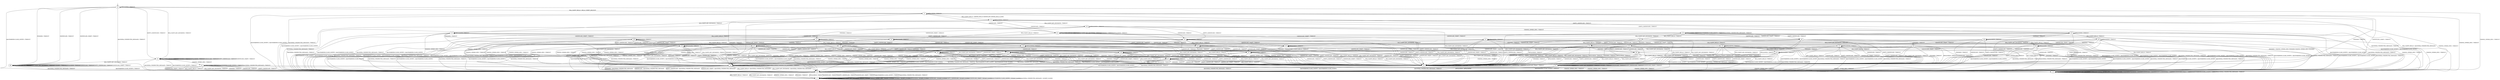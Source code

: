 digraph h14 {
s0 [label="s0"];
s1 [label="s1"];
s2 [label="s2"];
s6 [label="s6"];
s10 [label="s10"];
s38 [label="s38"];
s3 [label="s3"];
s4 [label="s4"];
s7 [label="s7"];
s8 [label="s8"];
s9 [label="s9"];
s11 [label="s11"];
s13 [label="s13"];
s5 [label="s5"];
s12 [label="s12"];
s14 [label="s14"];
s15 [label="s15"];
s18 [label="s18"];
s20 [label="s20"];
s22 [label="s22"];
s26 [label="s26"];
s28 [label="s28"];
s16 [label="s16"];
s19 [label="s19"];
s21 [label="s21"];
s23 [label="s23"];
s24 [label="s24"];
s27 [label="s27"];
s29 [label="s29"];
s30 [label="s30"];
s32 [label="s32"];
s34 [label="s34"];
s17 [label="s17"];
s25 [label="s25"];
s31 [label="s31"];
s33 [label="s33"];
s35 [label="s35"];
s36 [label="s36"];
s39 [label="s39"];
s40 [label="s40"];
s37 [label="s37"];
s41 [label="s41"];
s42 [label="s42"];
s43 [label="s43"];
s44 [label="s44"];
s0 -> s1 [label="RSA_CLIENT_HELLO / HELLO_VERIFY_REQUEST"];
s0 -> s2 [label="RSA_CLIENT_KEY_EXCHANGE / TIMEOUT"];
s0 -> s10 [label="CHANGE_CIPHER_SPEC / TIMEOUT"];
s0 -> s38 [label="FINISHED / TIMEOUT"];
s0 -> s0 [label="APPLICATION / TIMEOUT"];
s0 -> s38 [label="CERTIFICATE / TIMEOUT"];
s0 -> s2 [label="EMPTY_CERTIFICATE / TIMEOUT"];
s0 -> s38 [label="CERTIFICATE_VERIFY / TIMEOUT"];
s0 -> s6 [label="Alert(WARNING,CLOSE_NOTIFY) / TIMEOUT"];
s0 -> s6 [label="Alert(FATAL,UNEXPECTED_MESSAGE) / TIMEOUT"];
s1 -> s3 [label="RSA_CLIENT_HELLO / SERVER_HELLO,CERTIFICATE,SERVER_HELLO_DONE"];
s1 -> s4 [label="RSA_CLIENT_KEY_EXCHANGE / TIMEOUT"];
s1 -> s10 [label="CHANGE_CIPHER_SPEC / TIMEOUT"];
s1 -> s8 [label="FINISHED / TIMEOUT"];
s1 -> s1 [label="APPLICATION / TIMEOUT"];
s1 -> s11 [label="CERTIFICATE / TIMEOUT"];
s1 -> s13 [label="EMPTY_CERTIFICATE / TIMEOUT"];
s1 -> s8 [label="CERTIFICATE_VERIFY / TIMEOUT"];
s1 -> s6 [label="Alert(WARNING,CLOSE_NOTIFY) / Alert(WARNING,CLOSE_NOTIFY)"];
s1 -> s6 [label="Alert(FATAL,UNEXPECTED_MESSAGE) / TIMEOUT"];
s2 -> s2 [label="RSA_CLIENT_HELLO / TIMEOUT"];
s2 -> s38 [label="RSA_CLIENT_KEY_EXCHANGE / TIMEOUT"];
s2 -> s9 [label="CHANGE_CIPHER_SPEC / TIMEOUT"];
s2 -> s2 [label="FINISHED / TIMEOUT"];
s2 -> s2 [label="APPLICATION / TIMEOUT"];
s2 -> s2 [label="CERTIFICATE / TIMEOUT"];
s2 -> s2 [label="EMPTY_CERTIFICATE / TIMEOUT"];
s2 -> s2 [label="CERTIFICATE_VERIFY / TIMEOUT"];
s2 -> s6 [label="Alert(WARNING,CLOSE_NOTIFY) / TIMEOUT"];
s2 -> s6 [label="Alert(FATAL,UNEXPECTED_MESSAGE) / TIMEOUT"];
s6 -> s7 [label="RSA_CLIENT_HELLO / TIMEOUT"];
s6 -> s7 [label="RSA_CLIENT_KEY_EXCHANGE / TIMEOUT"];
s6 -> s7 [label="CHANGE_CIPHER_SPEC / TIMEOUT"];
s6 -> s7 [label="FINISHED / TIMEOUT"];
s6 -> s7 [label="APPLICATION / TIMEOUT"];
s6 -> s7 [label="CERTIFICATE / TIMEOUT"];
s6 -> s7 [label="EMPTY_CERTIFICATE / TIMEOUT"];
s6 -> s7 [label="CERTIFICATE_VERIFY / TIMEOUT"];
s6 -> s7 [label="Alert(WARNING,CLOSE_NOTIFY) / TIMEOUT"];
s6 -> s7 [label="Alert(FATAL,UNEXPECTED_MESSAGE) / TIMEOUT"];
s10 -> s10 [label="RSA_CLIENT_HELLO / TIMEOUT"];
s10 -> s10 [label="RSA_CLIENT_KEY_EXCHANGE / TIMEOUT"];
s10 -> s10 [label="CHANGE_CIPHER_SPEC / TIMEOUT"];
s10 -> s10 [label="FINISHED / TIMEOUT"];
s10 -> s10 [label="APPLICATION / TIMEOUT"];
s10 -> s10 [label="CERTIFICATE / TIMEOUT"];
s10 -> s10 [label="EMPTY_CERTIFICATE / TIMEOUT"];
s10 -> s10 [label="CERTIFICATE_VERIFY / TIMEOUT"];
s10 -> s10 [label="Alert(WARNING,CLOSE_NOTIFY) / TIMEOUT"];
s10 -> s10 [label="Alert(FATAL,UNEXPECTED_MESSAGE) / TIMEOUT"];
s38 -> s38 [label="RSA_CLIENT_HELLO / TIMEOUT"];
s38 -> s38 [label="RSA_CLIENT_KEY_EXCHANGE / TIMEOUT"];
s38 -> s10 [label="CHANGE_CIPHER_SPEC / TIMEOUT"];
s38 -> s38 [label="FINISHED / TIMEOUT"];
s38 -> s38 [label="APPLICATION / TIMEOUT"];
s38 -> s38 [label="CERTIFICATE / TIMEOUT"];
s38 -> s38 [label="EMPTY_CERTIFICATE / TIMEOUT"];
s38 -> s38 [label="CERTIFICATE_VERIFY / TIMEOUT"];
s38 -> s6 [label="Alert(WARNING,CLOSE_NOTIFY) / TIMEOUT"];
s38 -> s6 [label="Alert(FATAL,UNEXPECTED_MESSAGE) / TIMEOUT"];
s3 -> s6 [label="RSA_CLIENT_HELLO / Alert(FATAL,UNEXPECTED_MESSAGE)"];
s3 -> s14 [label="RSA_CLIENT_KEY_EXCHANGE / TIMEOUT"];
s3 -> s10 [label="CHANGE_CIPHER_SPEC / TIMEOUT"];
s3 -> s8 [label="FINISHED / TIMEOUT"];
s3 -> s3 [label="APPLICATION / TIMEOUT"];
s3 -> s11 [label="CERTIFICATE / TIMEOUT"];
s3 -> s13 [label="EMPTY_CERTIFICATE / TIMEOUT"];
s3 -> s8 [label="CERTIFICATE_VERIFY / TIMEOUT"];
s3 -> s6 [label="Alert(WARNING,CLOSE_NOTIFY) / Alert(WARNING,CLOSE_NOTIFY)"];
s3 -> s6 [label="Alert(FATAL,UNEXPECTED_MESSAGE) / TIMEOUT"];
s4 -> s18 [label="RSA_CLIENT_HELLO / TIMEOUT"];
s4 -> s8 [label="RSA_CLIENT_KEY_EXCHANGE / TIMEOUT"];
s4 -> s5 [label="CHANGE_CIPHER_SPEC / TIMEOUT"];
s4 -> s26 [label="FINISHED / TIMEOUT"];
s4 -> s4 [label="APPLICATION / TIMEOUT"];
s4 -> s22 [label="CERTIFICATE / TIMEOUT"];
s4 -> s22 [label="EMPTY_CERTIFICATE / TIMEOUT"];
s4 -> s12 [label="CERTIFICATE_VERIFY / TIMEOUT"];
s4 -> s6 [label="Alert(WARNING,CLOSE_NOTIFY) / Alert(WARNING,CLOSE_NOTIFY)"];
s4 -> s6 [label="Alert(FATAL,UNEXPECTED_MESSAGE) / TIMEOUT"];
s7 -> s7 [label="RSA_CLIENT_HELLO / SOCKET_CLOSED"];
s7 -> s7 [label="RSA_CLIENT_KEY_EXCHANGE / SOCKET_CLOSED"];
s7 -> s7 [label="CHANGE_CIPHER_SPEC / SOCKET_CLOSED"];
s7 -> s7 [label="FINISHED / SOCKET_CLOSED"];
s7 -> s7 [label="APPLICATION / SOCKET_CLOSED"];
s7 -> s7 [label="CERTIFICATE / SOCKET_CLOSED"];
s7 -> s7 [label="EMPTY_CERTIFICATE / SOCKET_CLOSED"];
s7 -> s7 [label="CERTIFICATE_VERIFY / SOCKET_CLOSED"];
s7 -> s7 [label="Alert(WARNING,CLOSE_NOTIFY) / SOCKET_CLOSED"];
s7 -> s7 [label="Alert(FATAL,UNEXPECTED_MESSAGE) / SOCKET_CLOSED"];
s8 -> s8 [label="RSA_CLIENT_HELLO / TIMEOUT"];
s8 -> s8 [label="RSA_CLIENT_KEY_EXCHANGE / TIMEOUT"];
s8 -> s10 [label="CHANGE_CIPHER_SPEC / TIMEOUT"];
s8 -> s8 [label="FINISHED / TIMEOUT"];
s8 -> s8 [label="APPLICATION / TIMEOUT"];
s8 -> s8 [label="CERTIFICATE / TIMEOUT"];
s8 -> s8 [label="EMPTY_CERTIFICATE / TIMEOUT"];
s8 -> s8 [label="CERTIFICATE_VERIFY / TIMEOUT"];
s8 -> s6 [label="Alert(WARNING,CLOSE_NOTIFY) / Alert(WARNING,CLOSE_NOTIFY)"];
s8 -> s6 [label="Alert(FATAL,UNEXPECTED_MESSAGE) / TIMEOUT"];
s9 -> s6 [label="RSA_CLIENT_HELLO / TIMEOUT"];
s9 -> s6 [label="RSA_CLIENT_KEY_EXCHANGE / TIMEOUT"];
s9 -> s10 [label="CHANGE_CIPHER_SPEC / TIMEOUT"];
s9 -> s6 [label="FINISHED / TIMEOUT"];
s9 -> s9 [label="APPLICATION / TIMEOUT"];
s9 -> s6 [label="CERTIFICATE / TIMEOUT"];
s9 -> s6 [label="EMPTY_CERTIFICATE / TIMEOUT"];
s9 -> s6 [label="CERTIFICATE_VERIFY / TIMEOUT"];
s9 -> s9 [label="Alert(WARNING,CLOSE_NOTIFY) / TIMEOUT"];
s9 -> s9 [label="Alert(FATAL,UNEXPECTED_MESSAGE) / TIMEOUT"];
s11 -> s11 [label="RSA_CLIENT_HELLO / TIMEOUT"];
s11 -> s11 [label="RSA_CLIENT_KEY_EXCHANGE / TIMEOUT"];
s11 -> s10 [label="CHANGE_CIPHER_SPEC / TIMEOUT"];
s11 -> s11 [label="FINISHED / TIMEOUT"];
s11 -> s11 [label="APPLICATION / TIMEOUT"];
s11 -> s8 [label="CERTIFICATE / TIMEOUT"];
s11 -> s8 [label="EMPTY_CERTIFICATE / TIMEOUT"];
s11 -> s15 [label="CERTIFICATE_VERIFY / TIMEOUT"];
s11 -> s6 [label="Alert(WARNING,CLOSE_NOTIFY) / Alert(WARNING,CLOSE_NOTIFY)"];
s11 -> s6 [label="Alert(FATAL,UNEXPECTED_MESSAGE) / TIMEOUT"];
s13 -> s20 [label="RSA_CLIENT_HELLO / TIMEOUT"];
s13 -> s22 [label="RSA_CLIENT_KEY_EXCHANGE / TIMEOUT"];
s13 -> s5 [label="CHANGE_CIPHER_SPEC / TIMEOUT"];
s13 -> s28 [label="FINISHED / TIMEOUT"];
s13 -> s13 [label="APPLICATION / TIMEOUT"];
s13 -> s8 [label="CERTIFICATE / TIMEOUT"];
s13 -> s8 [label="EMPTY_CERTIFICATE / TIMEOUT"];
s13 -> s15 [label="CERTIFICATE_VERIFY / TIMEOUT"];
s13 -> s6 [label="Alert(WARNING,CLOSE_NOTIFY) / Alert(WARNING,CLOSE_NOTIFY)"];
s13 -> s6 [label="Alert(FATAL,UNEXPECTED_MESSAGE) / TIMEOUT"];
s5 -> s6 [label="RSA_CLIENT_HELLO / Alert(FATAL,UNEXPECTED_MESSAGE)"];
s5 -> s6 [label="RSA_CLIENT_KEY_EXCHANGE / Alert(FATAL,UNEXPECTED_MESSAGE)"];
s5 -> s10 [label="CHANGE_CIPHER_SPEC / TIMEOUT"];
s5 -> s6 [label="FINISHED / Alert(FATAL,UNEXPECTED_MESSAGE)"];
s5 -> s5 [label="APPLICATION / TIMEOUT"];
s5 -> s6 [label="CERTIFICATE / Alert(FATAL,UNEXPECTED_MESSAGE)"];
s5 -> s6 [label="EMPTY_CERTIFICATE / Alert(FATAL,UNEXPECTED_MESSAGE)"];
s5 -> s6 [label="CERTIFICATE_VERIFY / Alert(FATAL,UNEXPECTED_MESSAGE)"];
s5 -> s5 [label="Alert(WARNING,CLOSE_NOTIFY) / TIMEOUT"];
s5 -> s5 [label="Alert(FATAL,UNEXPECTED_MESSAGE) / TIMEOUT"];
s12 -> s19 [label="RSA_CLIENT_HELLO / TIMEOUT"];
s12 -> s8 [label="RSA_CLIENT_KEY_EXCHANGE / TIMEOUT"];
s12 -> s5 [label="CHANGE_CIPHER_SPEC / TIMEOUT"];
s12 -> s27 [label="FINISHED / TIMEOUT"];
s12 -> s12 [label="APPLICATION / TIMEOUT"];
s12 -> s23 [label="CERTIFICATE / TIMEOUT"];
s12 -> s23 [label="EMPTY_CERTIFICATE / TIMEOUT"];
s12 -> s8 [label="CERTIFICATE_VERIFY / TIMEOUT"];
s12 -> s6 [label="Alert(WARNING,CLOSE_NOTIFY) / Alert(WARNING,CLOSE_NOTIFY)"];
s12 -> s6 [label="Alert(FATAL,UNEXPECTED_MESSAGE) / TIMEOUT"];
s14 -> s18 [label="RSA_CLIENT_HELLO / TIMEOUT"];
s14 -> s8 [label="RSA_CLIENT_KEY_EXCHANGE / TIMEOUT"];
s14 -> s16 [label="CHANGE_CIPHER_SPEC / TIMEOUT"];
s14 -> s26 [label="FINISHED / TIMEOUT"];
s14 -> s14 [label="APPLICATION / TIMEOUT"];
s14 -> s22 [label="CERTIFICATE / TIMEOUT"];
s14 -> s22 [label="EMPTY_CERTIFICATE / TIMEOUT"];
s14 -> s12 [label="CERTIFICATE_VERIFY / TIMEOUT"];
s14 -> s6 [label="Alert(WARNING,CLOSE_NOTIFY) / Alert(WARNING,CLOSE_NOTIFY)"];
s14 -> s6 [label="Alert(FATAL,UNEXPECTED_MESSAGE) / TIMEOUT"];
s15 -> s21 [label="RSA_CLIENT_HELLO / TIMEOUT"];
s15 -> s23 [label="RSA_CLIENT_KEY_EXCHANGE / TIMEOUT"];
s15 -> s5 [label="CHANGE_CIPHER_SPEC / TIMEOUT"];
s15 -> s29 [label="FINISHED / TIMEOUT"];
s15 -> s15 [label="APPLICATION / TIMEOUT"];
s15 -> s8 [label="CERTIFICATE / TIMEOUT"];
s15 -> s8 [label="EMPTY_CERTIFICATE / TIMEOUT"];
s15 -> s8 [label="CERTIFICATE_VERIFY / TIMEOUT"];
s15 -> s6 [label="Alert(WARNING,CLOSE_NOTIFY) / Alert(WARNING,CLOSE_NOTIFY)"];
s15 -> s6 [label="Alert(FATAL,UNEXPECTED_MESSAGE) / TIMEOUT"];
s18 -> s8 [label="RSA_CLIENT_HELLO / TIMEOUT"];
s18 -> s8 [label="RSA_CLIENT_KEY_EXCHANGE / TIMEOUT"];
s18 -> s5 [label="CHANGE_CIPHER_SPEC / TIMEOUT"];
s18 -> s30 [label="FINISHED / TIMEOUT"];
s18 -> s18 [label="APPLICATION / TIMEOUT"];
s18 -> s24 [label="CERTIFICATE / TIMEOUT"];
s18 -> s24 [label="EMPTY_CERTIFICATE / TIMEOUT"];
s18 -> s19 [label="CERTIFICATE_VERIFY / TIMEOUT"];
s18 -> s6 [label="Alert(WARNING,CLOSE_NOTIFY) / Alert(WARNING,CLOSE_NOTIFY)"];
s18 -> s6 [label="Alert(FATAL,UNEXPECTED_MESSAGE) / TIMEOUT"];
s20 -> s8 [label="RSA_CLIENT_HELLO / TIMEOUT"];
s20 -> s24 [label="RSA_CLIENT_KEY_EXCHANGE / TIMEOUT"];
s20 -> s5 [label="CHANGE_CIPHER_SPEC / TIMEOUT"];
s20 -> s32 [label="FINISHED / TIMEOUT"];
s20 -> s20 [label="APPLICATION / TIMEOUT"];
s20 -> s8 [label="CERTIFICATE / TIMEOUT"];
s20 -> s8 [label="EMPTY_CERTIFICATE / TIMEOUT"];
s20 -> s21 [label="CERTIFICATE_VERIFY / TIMEOUT"];
s20 -> s6 [label="Alert(WARNING,CLOSE_NOTIFY) / Alert(WARNING,CLOSE_NOTIFY)"];
s20 -> s6 [label="Alert(FATAL,UNEXPECTED_MESSAGE) / TIMEOUT"];
s22 -> s24 [label="RSA_CLIENT_HELLO / TIMEOUT"];
s22 -> s8 [label="RSA_CLIENT_KEY_EXCHANGE / TIMEOUT"];
s22 -> s5 [label="CHANGE_CIPHER_SPEC / TIMEOUT"];
s22 -> s34 [label="FINISHED / TIMEOUT"];
s22 -> s22 [label="APPLICATION / TIMEOUT"];
s22 -> s8 [label="CERTIFICATE / TIMEOUT"];
s22 -> s8 [label="EMPTY_CERTIFICATE / TIMEOUT"];
s22 -> s23 [label="CERTIFICATE_VERIFY / TIMEOUT"];
s22 -> s6 [label="Alert(WARNING,CLOSE_NOTIFY) / Alert(WARNING,CLOSE_NOTIFY)"];
s22 -> s6 [label="Alert(FATAL,UNEXPECTED_MESSAGE) / TIMEOUT"];
s26 -> s30 [label="RSA_CLIENT_HELLO / TIMEOUT"];
s26 -> s8 [label="RSA_CLIENT_KEY_EXCHANGE / TIMEOUT"];
s26 -> s5 [label="CHANGE_CIPHER_SPEC / TIMEOUT"];
s26 -> s8 [label="FINISHED / TIMEOUT"];
s26 -> s26 [label="APPLICATION / TIMEOUT"];
s26 -> s34 [label="CERTIFICATE / TIMEOUT"];
s26 -> s34 [label="EMPTY_CERTIFICATE / TIMEOUT"];
s26 -> s27 [label="CERTIFICATE_VERIFY / TIMEOUT"];
s26 -> s6 [label="Alert(WARNING,CLOSE_NOTIFY) / Alert(WARNING,CLOSE_NOTIFY)"];
s26 -> s6 [label="Alert(FATAL,UNEXPECTED_MESSAGE) / TIMEOUT"];
s28 -> s32 [label="RSA_CLIENT_HELLO / TIMEOUT"];
s28 -> s34 [label="RSA_CLIENT_KEY_EXCHANGE / TIMEOUT"];
s28 -> s5 [label="CHANGE_CIPHER_SPEC / TIMEOUT"];
s28 -> s8 [label="FINISHED / TIMEOUT"];
s28 -> s28 [label="APPLICATION / TIMEOUT"];
s28 -> s8 [label="CERTIFICATE / TIMEOUT"];
s28 -> s8 [label="EMPTY_CERTIFICATE / TIMEOUT"];
s28 -> s29 [label="CERTIFICATE_VERIFY / TIMEOUT"];
s28 -> s6 [label="Alert(WARNING,CLOSE_NOTIFY) / Alert(WARNING,CLOSE_NOTIFY)"];
s28 -> s6 [label="Alert(FATAL,UNEXPECTED_MESSAGE) / TIMEOUT"];
s16 -> s39 [label="RSA_CLIENT_HELLO / TIMEOUT"];
s16 -> s8 [label="RSA_CLIENT_KEY_EXCHANGE / TIMEOUT"];
s16 -> s10 [label="CHANGE_CIPHER_SPEC / TIMEOUT"];
s16 -> s17 [label="FINISHED / CHANGE_CIPHER_SPEC,FINISHED,CHANGE_CIPHER_SPEC,FINISHED"];
s16 -> s16 [label="APPLICATION / TIMEOUT"];
s16 -> s40 [label="CERTIFICATE / TIMEOUT"];
s16 -> s40 [label="EMPTY_CERTIFICATE / TIMEOUT"];
s16 -> s12 [label="CERTIFICATE_VERIFY / TIMEOUT"];
s16 -> s16 [label="Alert(WARNING,CLOSE_NOTIFY) / TIMEOUT"];
s16 -> s16 [label="Alert(FATAL,UNEXPECTED_MESSAGE) / TIMEOUT"];
s19 -> s8 [label="RSA_CLIENT_HELLO / TIMEOUT"];
s19 -> s8 [label="RSA_CLIENT_KEY_EXCHANGE / TIMEOUT"];
s19 -> s5 [label="CHANGE_CIPHER_SPEC / TIMEOUT"];
s19 -> s31 [label="FINISHED / TIMEOUT"];
s19 -> s19 [label="APPLICATION / TIMEOUT"];
s19 -> s25 [label="CERTIFICATE / TIMEOUT"];
s19 -> s25 [label="EMPTY_CERTIFICATE / TIMEOUT"];
s19 -> s8 [label="CERTIFICATE_VERIFY / TIMEOUT"];
s19 -> s6 [label="Alert(WARNING,CLOSE_NOTIFY) / Alert(WARNING,CLOSE_NOTIFY)"];
s19 -> s6 [label="Alert(FATAL,UNEXPECTED_MESSAGE) / TIMEOUT"];
s21 -> s8 [label="RSA_CLIENT_HELLO / TIMEOUT"];
s21 -> s25 [label="RSA_CLIENT_KEY_EXCHANGE / TIMEOUT"];
s21 -> s5 [label="CHANGE_CIPHER_SPEC / TIMEOUT"];
s21 -> s33 [label="FINISHED / TIMEOUT"];
s21 -> s21 [label="APPLICATION / TIMEOUT"];
s21 -> s8 [label="CERTIFICATE / TIMEOUT"];
s21 -> s8 [label="EMPTY_CERTIFICATE / TIMEOUT"];
s21 -> s8 [label="CERTIFICATE_VERIFY / TIMEOUT"];
s21 -> s6 [label="Alert(WARNING,CLOSE_NOTIFY) / Alert(WARNING,CLOSE_NOTIFY)"];
s21 -> s6 [label="Alert(FATAL,UNEXPECTED_MESSAGE) / TIMEOUT"];
s23 -> s25 [label="RSA_CLIENT_HELLO / TIMEOUT"];
s23 -> s8 [label="RSA_CLIENT_KEY_EXCHANGE / TIMEOUT"];
s23 -> s5 [label="CHANGE_CIPHER_SPEC / TIMEOUT"];
s23 -> s35 [label="FINISHED / TIMEOUT"];
s23 -> s23 [label="APPLICATION / TIMEOUT"];
s23 -> s8 [label="CERTIFICATE / TIMEOUT"];
s23 -> s8 [label="EMPTY_CERTIFICATE / TIMEOUT"];
s23 -> s8 [label="CERTIFICATE_VERIFY / TIMEOUT"];
s23 -> s6 [label="Alert(WARNING,CLOSE_NOTIFY) / Alert(WARNING,CLOSE_NOTIFY)"];
s23 -> s6 [label="Alert(FATAL,UNEXPECTED_MESSAGE) / TIMEOUT"];
s24 -> s8 [label="RSA_CLIENT_HELLO / TIMEOUT"];
s24 -> s8 [label="RSA_CLIENT_KEY_EXCHANGE / TIMEOUT"];
s24 -> s5 [label="CHANGE_CIPHER_SPEC / TIMEOUT"];
s24 -> s36 [label="FINISHED / TIMEOUT"];
s24 -> s24 [label="APPLICATION / TIMEOUT"];
s24 -> s8 [label="CERTIFICATE / TIMEOUT"];
s24 -> s8 [label="EMPTY_CERTIFICATE / TIMEOUT"];
s24 -> s25 [label="CERTIFICATE_VERIFY / TIMEOUT"];
s24 -> s6 [label="Alert(WARNING,CLOSE_NOTIFY) / Alert(WARNING,CLOSE_NOTIFY)"];
s24 -> s6 [label="Alert(FATAL,UNEXPECTED_MESSAGE) / TIMEOUT"];
s27 -> s31 [label="RSA_CLIENT_HELLO / TIMEOUT"];
s27 -> s8 [label="RSA_CLIENT_KEY_EXCHANGE / TIMEOUT"];
s27 -> s5 [label="CHANGE_CIPHER_SPEC / TIMEOUT"];
s27 -> s8 [label="FINISHED / TIMEOUT"];
s27 -> s27 [label="APPLICATION / TIMEOUT"];
s27 -> s35 [label="CERTIFICATE / TIMEOUT"];
s27 -> s35 [label="EMPTY_CERTIFICATE / TIMEOUT"];
s27 -> s8 [label="CERTIFICATE_VERIFY / TIMEOUT"];
s27 -> s6 [label="Alert(WARNING,CLOSE_NOTIFY) / Alert(WARNING,CLOSE_NOTIFY)"];
s27 -> s6 [label="Alert(FATAL,UNEXPECTED_MESSAGE) / TIMEOUT"];
s29 -> s33 [label="RSA_CLIENT_HELLO / TIMEOUT"];
s29 -> s35 [label="RSA_CLIENT_KEY_EXCHANGE / TIMEOUT"];
s29 -> s5 [label="CHANGE_CIPHER_SPEC / TIMEOUT"];
s29 -> s8 [label="FINISHED / TIMEOUT"];
s29 -> s29 [label="APPLICATION / TIMEOUT"];
s29 -> s8 [label="CERTIFICATE / TIMEOUT"];
s29 -> s8 [label="EMPTY_CERTIFICATE / TIMEOUT"];
s29 -> s8 [label="CERTIFICATE_VERIFY / TIMEOUT"];
s29 -> s6 [label="Alert(WARNING,CLOSE_NOTIFY) / Alert(WARNING,CLOSE_NOTIFY)"];
s29 -> s6 [label="Alert(FATAL,UNEXPECTED_MESSAGE) / TIMEOUT"];
s30 -> s8 [label="RSA_CLIENT_HELLO / TIMEOUT"];
s30 -> s8 [label="RSA_CLIENT_KEY_EXCHANGE / TIMEOUT"];
s30 -> s5 [label="CHANGE_CIPHER_SPEC / TIMEOUT"];
s30 -> s8 [label="FINISHED / TIMEOUT"];
s30 -> s30 [label="APPLICATION / TIMEOUT"];
s30 -> s36 [label="CERTIFICATE / TIMEOUT"];
s30 -> s36 [label="EMPTY_CERTIFICATE / TIMEOUT"];
s30 -> s31 [label="CERTIFICATE_VERIFY / TIMEOUT"];
s30 -> s6 [label="Alert(WARNING,CLOSE_NOTIFY) / Alert(WARNING,CLOSE_NOTIFY)"];
s30 -> s6 [label="Alert(FATAL,UNEXPECTED_MESSAGE) / TIMEOUT"];
s32 -> s8 [label="RSA_CLIENT_HELLO / TIMEOUT"];
s32 -> s36 [label="RSA_CLIENT_KEY_EXCHANGE / TIMEOUT"];
s32 -> s5 [label="CHANGE_CIPHER_SPEC / TIMEOUT"];
s32 -> s8 [label="FINISHED / TIMEOUT"];
s32 -> s32 [label="APPLICATION / TIMEOUT"];
s32 -> s8 [label="CERTIFICATE / TIMEOUT"];
s32 -> s8 [label="EMPTY_CERTIFICATE / TIMEOUT"];
s32 -> s33 [label="CERTIFICATE_VERIFY / TIMEOUT"];
s32 -> s6 [label="Alert(WARNING,CLOSE_NOTIFY) / Alert(WARNING,CLOSE_NOTIFY)"];
s32 -> s6 [label="Alert(FATAL,UNEXPECTED_MESSAGE) / TIMEOUT"];
s34 -> s36 [label="RSA_CLIENT_HELLO / TIMEOUT"];
s34 -> s8 [label="RSA_CLIENT_KEY_EXCHANGE / TIMEOUT"];
s34 -> s5 [label="CHANGE_CIPHER_SPEC / TIMEOUT"];
s34 -> s8 [label="FINISHED / TIMEOUT"];
s34 -> s34 [label="APPLICATION / TIMEOUT"];
s34 -> s8 [label="CERTIFICATE / TIMEOUT"];
s34 -> s8 [label="EMPTY_CERTIFICATE / TIMEOUT"];
s34 -> s35 [label="CERTIFICATE_VERIFY / TIMEOUT"];
s34 -> s6 [label="Alert(WARNING,CLOSE_NOTIFY) / Alert(WARNING,CLOSE_NOTIFY)"];
s34 -> s6 [label="Alert(FATAL,UNEXPECTED_MESSAGE) / TIMEOUT"];
s17 -> s17 [label="RSA_CLIENT_HELLO / TIMEOUT"];
s17 -> s17 [label="RSA_CLIENT_KEY_EXCHANGE / TIMEOUT"];
s17 -> s10 [label="CHANGE_CIPHER_SPEC / TIMEOUT"];
s17 -> s17 [label="FINISHED / TIMEOUT"];
s17 -> s6 [label="APPLICATION / APPLICATION"];
s17 -> s17 [label="CERTIFICATE / TIMEOUT"];
s17 -> s17 [label="EMPTY_CERTIFICATE / TIMEOUT"];
s17 -> s17 [label="CERTIFICATE_VERIFY / TIMEOUT"];
s17 -> s6 [label="Alert(WARNING,CLOSE_NOTIFY) / TIMEOUT"];
s17 -> s6 [label="Alert(FATAL,UNEXPECTED_MESSAGE) / TIMEOUT"];
s25 -> s8 [label="RSA_CLIENT_HELLO / TIMEOUT"];
s25 -> s8 [label="RSA_CLIENT_KEY_EXCHANGE / TIMEOUT"];
s25 -> s5 [label="CHANGE_CIPHER_SPEC / TIMEOUT"];
s25 -> s37 [label="FINISHED / TIMEOUT"];
s25 -> s25 [label="APPLICATION / TIMEOUT"];
s25 -> s8 [label="CERTIFICATE / TIMEOUT"];
s25 -> s8 [label="EMPTY_CERTIFICATE / TIMEOUT"];
s25 -> s8 [label="CERTIFICATE_VERIFY / TIMEOUT"];
s25 -> s6 [label="Alert(WARNING,CLOSE_NOTIFY) / Alert(WARNING,CLOSE_NOTIFY)"];
s25 -> s6 [label="Alert(FATAL,UNEXPECTED_MESSAGE) / TIMEOUT"];
s31 -> s8 [label="RSA_CLIENT_HELLO / TIMEOUT"];
s31 -> s8 [label="RSA_CLIENT_KEY_EXCHANGE / TIMEOUT"];
s31 -> s5 [label="CHANGE_CIPHER_SPEC / TIMEOUT"];
s31 -> s8 [label="FINISHED / TIMEOUT"];
s31 -> s31 [label="APPLICATION / TIMEOUT"];
s31 -> s37 [label="CERTIFICATE / TIMEOUT"];
s31 -> s37 [label="EMPTY_CERTIFICATE / TIMEOUT"];
s31 -> s8 [label="CERTIFICATE_VERIFY / TIMEOUT"];
s31 -> s6 [label="Alert(WARNING,CLOSE_NOTIFY) / Alert(WARNING,CLOSE_NOTIFY)"];
s31 -> s6 [label="Alert(FATAL,UNEXPECTED_MESSAGE) / TIMEOUT"];
s33 -> s8 [label="RSA_CLIENT_HELLO / TIMEOUT"];
s33 -> s37 [label="RSA_CLIENT_KEY_EXCHANGE / TIMEOUT"];
s33 -> s5 [label="CHANGE_CIPHER_SPEC / TIMEOUT"];
s33 -> s8 [label="FINISHED / TIMEOUT"];
s33 -> s33 [label="APPLICATION / TIMEOUT"];
s33 -> s8 [label="CERTIFICATE / TIMEOUT"];
s33 -> s8 [label="EMPTY_CERTIFICATE / TIMEOUT"];
s33 -> s8 [label="CERTIFICATE_VERIFY / TIMEOUT"];
s33 -> s6 [label="Alert(WARNING,CLOSE_NOTIFY) / Alert(WARNING,CLOSE_NOTIFY)"];
s33 -> s6 [label="Alert(FATAL,UNEXPECTED_MESSAGE) / TIMEOUT"];
s35 -> s37 [label="RSA_CLIENT_HELLO / TIMEOUT"];
s35 -> s8 [label="RSA_CLIENT_KEY_EXCHANGE / TIMEOUT"];
s35 -> s5 [label="CHANGE_CIPHER_SPEC / TIMEOUT"];
s35 -> s8 [label="FINISHED / TIMEOUT"];
s35 -> s35 [label="APPLICATION / TIMEOUT"];
s35 -> s8 [label="CERTIFICATE / TIMEOUT"];
s35 -> s8 [label="EMPTY_CERTIFICATE / TIMEOUT"];
s35 -> s8 [label="CERTIFICATE_VERIFY / TIMEOUT"];
s35 -> s6 [label="Alert(WARNING,CLOSE_NOTIFY) / Alert(WARNING,CLOSE_NOTIFY)"];
s35 -> s6 [label="Alert(FATAL,UNEXPECTED_MESSAGE) / TIMEOUT"];
s36 -> s8 [label="RSA_CLIENT_HELLO / TIMEOUT"];
s36 -> s8 [label="RSA_CLIENT_KEY_EXCHANGE / TIMEOUT"];
s36 -> s5 [label="CHANGE_CIPHER_SPEC / TIMEOUT"];
s36 -> s8 [label="FINISHED / TIMEOUT"];
s36 -> s36 [label="APPLICATION / TIMEOUT"];
s36 -> s8 [label="CERTIFICATE / TIMEOUT"];
s36 -> s8 [label="EMPTY_CERTIFICATE / TIMEOUT"];
s36 -> s37 [label="CERTIFICATE_VERIFY / TIMEOUT"];
s36 -> s6 [label="Alert(WARNING,CLOSE_NOTIFY) / Alert(WARNING,CLOSE_NOTIFY)"];
s36 -> s6 [label="Alert(FATAL,UNEXPECTED_MESSAGE) / TIMEOUT"];
s39 -> s8 [label="RSA_CLIENT_HELLO / TIMEOUT"];
s39 -> s8 [label="RSA_CLIENT_KEY_EXCHANGE / TIMEOUT"];
s39 -> s5 [label="CHANGE_CIPHER_SPEC / TIMEOUT"];
s39 -> s42 [label="FINISHED / TIMEOUT"];
s39 -> s8 [label="APPLICATION / TIMEOUT"];
s39 -> s41 [label="CERTIFICATE / TIMEOUT"];
s39 -> s41 [label="EMPTY_CERTIFICATE / TIMEOUT"];
s39 -> s19 [label="CERTIFICATE_VERIFY / TIMEOUT"];
s39 -> s6 [label="Alert(WARNING,CLOSE_NOTIFY) / Alert(WARNING,CLOSE_NOTIFY)"];
s39 -> s6 [label="Alert(FATAL,UNEXPECTED_MESSAGE) / TIMEOUT"];
s40 -> s41 [label="RSA_CLIENT_HELLO / TIMEOUT"];
s40 -> s8 [label="RSA_CLIENT_KEY_EXCHANGE / TIMEOUT"];
s40 -> s5 [label="CHANGE_CIPHER_SPEC / TIMEOUT"];
s40 -> s43 [label="FINISHED / TIMEOUT"];
s40 -> s8 [label="APPLICATION / TIMEOUT"];
s40 -> s8 [label="CERTIFICATE / TIMEOUT"];
s40 -> s8 [label="EMPTY_CERTIFICATE / TIMEOUT"];
s40 -> s23 [label="CERTIFICATE_VERIFY / TIMEOUT"];
s40 -> s6 [label="Alert(WARNING,CLOSE_NOTIFY) / Alert(WARNING,CLOSE_NOTIFY)"];
s40 -> s6 [label="Alert(FATAL,UNEXPECTED_MESSAGE) / TIMEOUT"];
s37 -> s8 [label="RSA_CLIENT_HELLO / TIMEOUT"];
s37 -> s8 [label="RSA_CLIENT_KEY_EXCHANGE / TIMEOUT"];
s37 -> s5 [label="CHANGE_CIPHER_SPEC / TIMEOUT"];
s37 -> s8 [label="FINISHED / TIMEOUT"];
s37 -> s37 [label="APPLICATION / TIMEOUT"];
s37 -> s8 [label="CERTIFICATE / TIMEOUT"];
s37 -> s8 [label="EMPTY_CERTIFICATE / TIMEOUT"];
s37 -> s8 [label="CERTIFICATE_VERIFY / TIMEOUT"];
s37 -> s6 [label="Alert(WARNING,CLOSE_NOTIFY) / Alert(WARNING,CLOSE_NOTIFY)"];
s37 -> s6 [label="Alert(FATAL,UNEXPECTED_MESSAGE) / TIMEOUT"];
s41 -> s8 [label="RSA_CLIENT_HELLO / TIMEOUT"];
s41 -> s8 [label="RSA_CLIENT_KEY_EXCHANGE / TIMEOUT"];
s41 -> s5 [label="CHANGE_CIPHER_SPEC / TIMEOUT"];
s41 -> s44 [label="FINISHED / TIMEOUT"];
s41 -> s8 [label="APPLICATION / TIMEOUT"];
s41 -> s8 [label="CERTIFICATE / TIMEOUT"];
s41 -> s8 [label="EMPTY_CERTIFICATE / TIMEOUT"];
s41 -> s25 [label="CERTIFICATE_VERIFY / TIMEOUT"];
s41 -> s6 [label="Alert(WARNING,CLOSE_NOTIFY) / Alert(WARNING,CLOSE_NOTIFY)"];
s41 -> s6 [label="Alert(FATAL,UNEXPECTED_MESSAGE) / TIMEOUT"];
s42 -> s8 [label="RSA_CLIENT_HELLO / TIMEOUT"];
s42 -> s8 [label="RSA_CLIENT_KEY_EXCHANGE / TIMEOUT"];
s42 -> s5 [label="CHANGE_CIPHER_SPEC / TIMEOUT"];
s42 -> s8 [label="FINISHED / TIMEOUT"];
s42 -> s8 [label="APPLICATION / TIMEOUT"];
s42 -> s44 [label="CERTIFICATE / TIMEOUT"];
s42 -> s44 [label="EMPTY_CERTIFICATE / TIMEOUT"];
s42 -> s31 [label="CERTIFICATE_VERIFY / TIMEOUT"];
s42 -> s6 [label="Alert(WARNING,CLOSE_NOTIFY) / Alert(WARNING,CLOSE_NOTIFY)"];
s42 -> s6 [label="Alert(FATAL,UNEXPECTED_MESSAGE) / TIMEOUT"];
s43 -> s44 [label="RSA_CLIENT_HELLO / TIMEOUT"];
s43 -> s8 [label="RSA_CLIENT_KEY_EXCHANGE / TIMEOUT"];
s43 -> s5 [label="CHANGE_CIPHER_SPEC / TIMEOUT"];
s43 -> s8 [label="FINISHED / TIMEOUT"];
s43 -> s8 [label="APPLICATION / TIMEOUT"];
s43 -> s8 [label="CERTIFICATE / TIMEOUT"];
s43 -> s8 [label="EMPTY_CERTIFICATE / TIMEOUT"];
s43 -> s35 [label="CERTIFICATE_VERIFY / TIMEOUT"];
s43 -> s6 [label="Alert(WARNING,CLOSE_NOTIFY) / Alert(WARNING,CLOSE_NOTIFY)"];
s43 -> s6 [label="Alert(FATAL,UNEXPECTED_MESSAGE) / TIMEOUT"];
s44 -> s8 [label="RSA_CLIENT_HELLO / TIMEOUT"];
s44 -> s8 [label="RSA_CLIENT_KEY_EXCHANGE / TIMEOUT"];
s44 -> s5 [label="CHANGE_CIPHER_SPEC / TIMEOUT"];
s44 -> s8 [label="FINISHED / TIMEOUT"];
s44 -> s8 [label="APPLICATION / TIMEOUT"];
s44 -> s8 [label="CERTIFICATE / TIMEOUT"];
s44 -> s8 [label="EMPTY_CERTIFICATE / TIMEOUT"];
s44 -> s37 [label="CERTIFICATE_VERIFY / TIMEOUT"];
s44 -> s6 [label="Alert(WARNING,CLOSE_NOTIFY) / Alert(WARNING,CLOSE_NOTIFY)"];
s44 -> s6 [label="Alert(FATAL,UNEXPECTED_MESSAGE) / TIMEOUT"];
__start0 [shape=none, label=""];
__start0 -> s0 [label=""];
}
